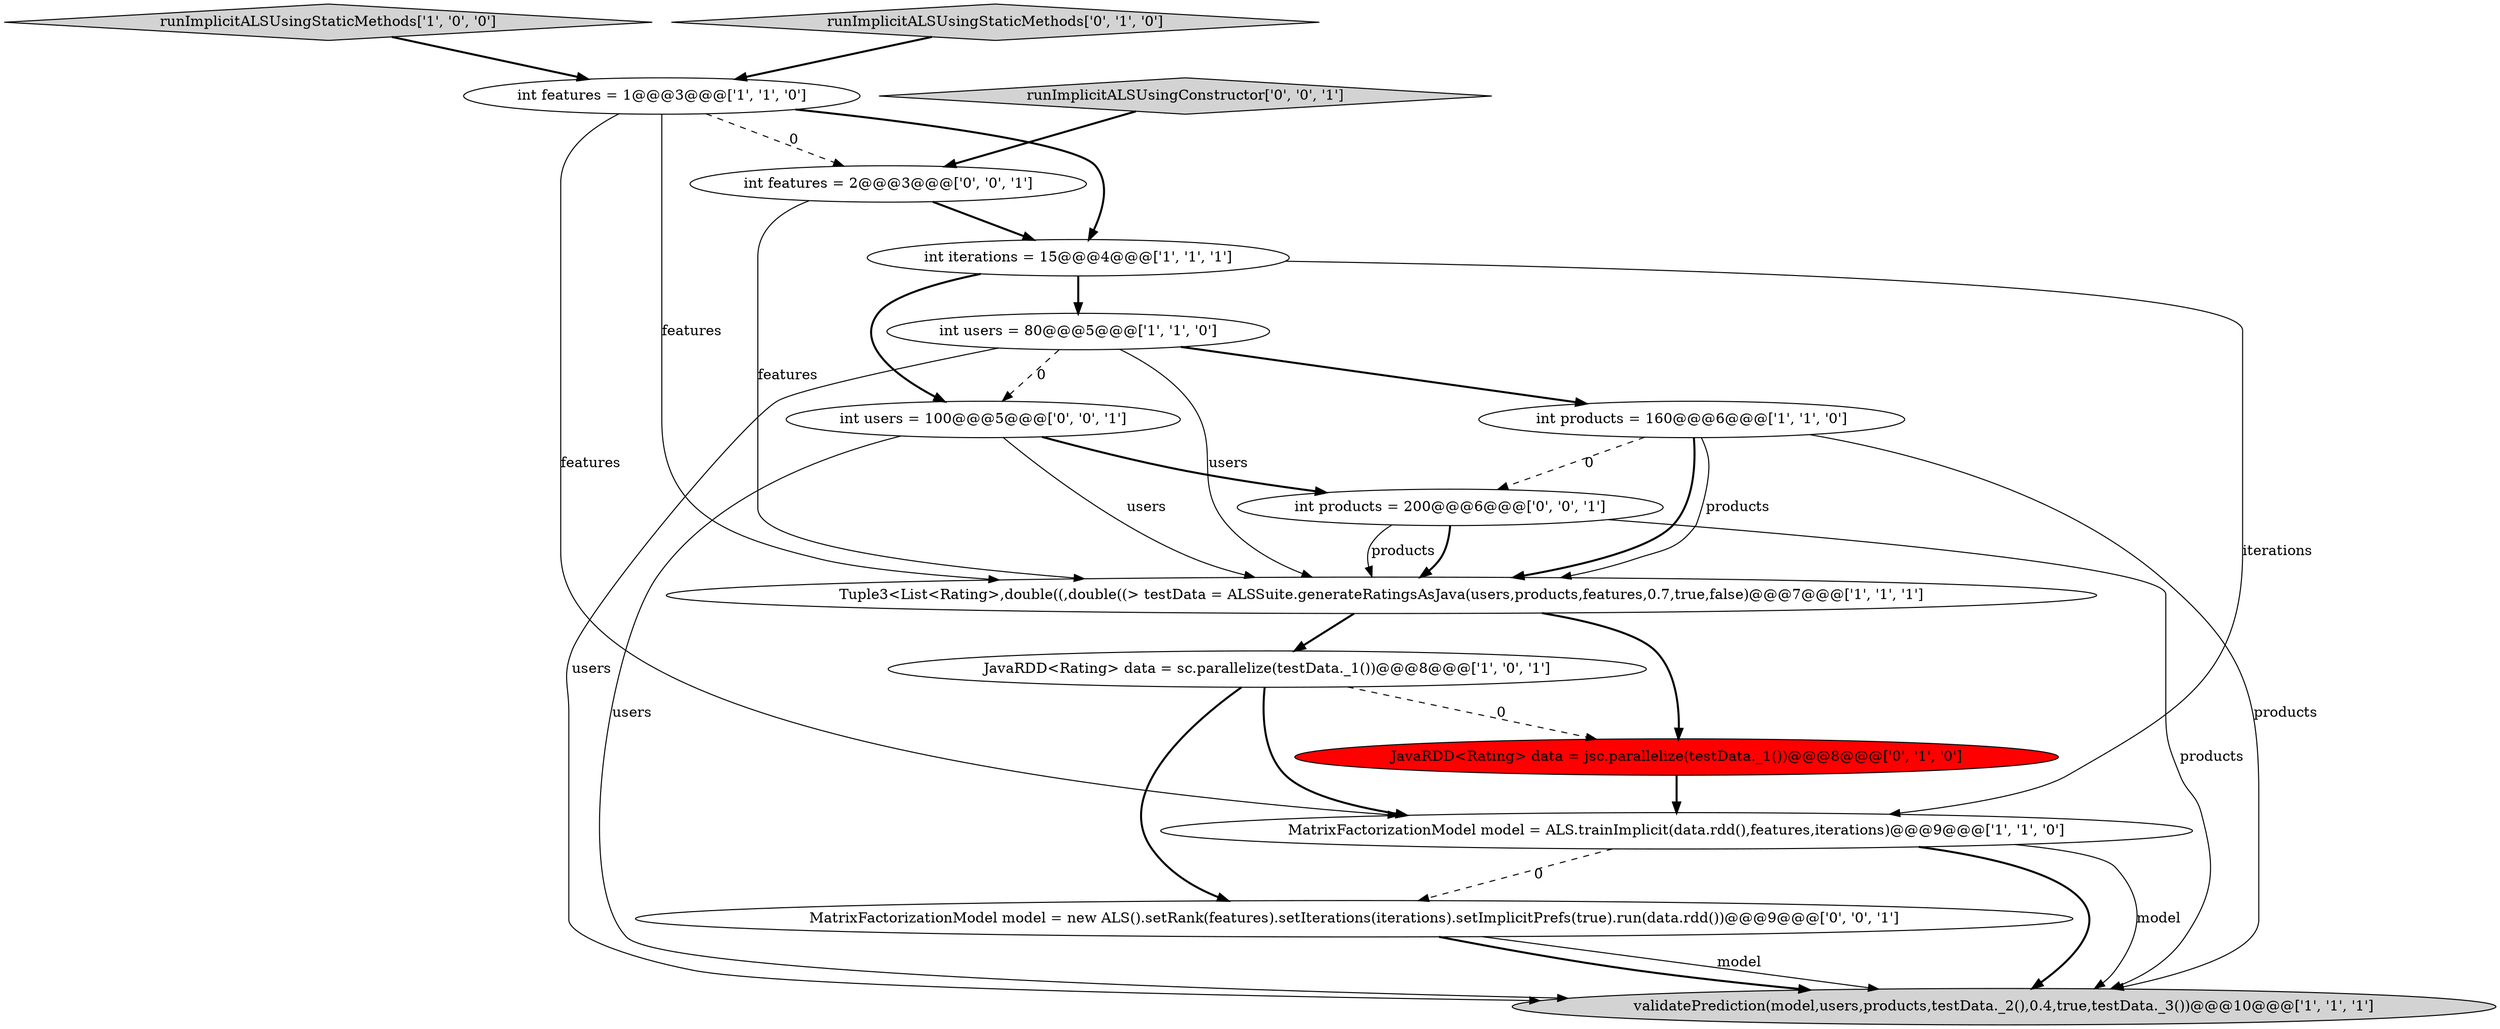 digraph {
4 [style = filled, label = "validatePrediction(model,users,products,testData._2(),0.4,true,testData._3())@@@10@@@['1', '1', '1']", fillcolor = lightgray, shape = ellipse image = "AAA0AAABBB1BBB"];
3 [style = filled, label = "int users = 80@@@5@@@['1', '1', '0']", fillcolor = white, shape = ellipse image = "AAA0AAABBB1BBB"];
14 [style = filled, label = "MatrixFactorizationModel model = new ALS().setRank(features).setIterations(iterations).setImplicitPrefs(true).run(data.rdd())@@@9@@@['0', '0', '1']", fillcolor = white, shape = ellipse image = "AAA0AAABBB3BBB"];
6 [style = filled, label = "runImplicitALSUsingStaticMethods['1', '0', '0']", fillcolor = lightgray, shape = diamond image = "AAA0AAABBB1BBB"];
13 [style = filled, label = "int users = 100@@@5@@@['0', '0', '1']", fillcolor = white, shape = ellipse image = "AAA0AAABBB3BBB"];
5 [style = filled, label = "int features = 1@@@3@@@['1', '1', '0']", fillcolor = white, shape = ellipse image = "AAA0AAABBB1BBB"];
15 [style = filled, label = "runImplicitALSUsingConstructor['0', '0', '1']", fillcolor = lightgray, shape = diamond image = "AAA0AAABBB3BBB"];
2 [style = filled, label = "int iterations = 15@@@4@@@['1', '1', '1']", fillcolor = white, shape = ellipse image = "AAA0AAABBB1BBB"];
9 [style = filled, label = "JavaRDD<Rating> data = jsc.parallelize(testData._1())@@@8@@@['0', '1', '0']", fillcolor = red, shape = ellipse image = "AAA1AAABBB2BBB"];
8 [style = filled, label = "JavaRDD<Rating> data = sc.parallelize(testData._1())@@@8@@@['1', '0', '1']", fillcolor = white, shape = ellipse image = "AAA0AAABBB1BBB"];
10 [style = filled, label = "runImplicitALSUsingStaticMethods['0', '1', '0']", fillcolor = lightgray, shape = diamond image = "AAA0AAABBB2BBB"];
0 [style = filled, label = "MatrixFactorizationModel model = ALS.trainImplicit(data.rdd(),features,iterations)@@@9@@@['1', '1', '0']", fillcolor = white, shape = ellipse image = "AAA0AAABBB1BBB"];
7 [style = filled, label = "Tuple3<List<Rating>,double((,double((> testData = ALSSuite.generateRatingsAsJava(users,products,features,0.7,true,false)@@@7@@@['1', '1', '1']", fillcolor = white, shape = ellipse image = "AAA0AAABBB1BBB"];
11 [style = filled, label = "int features = 2@@@3@@@['0', '0', '1']", fillcolor = white, shape = ellipse image = "AAA0AAABBB3BBB"];
12 [style = filled, label = "int products = 200@@@6@@@['0', '0', '1']", fillcolor = white, shape = ellipse image = "AAA0AAABBB3BBB"];
1 [style = filled, label = "int products = 160@@@6@@@['1', '1', '0']", fillcolor = white, shape = ellipse image = "AAA0AAABBB1BBB"];
5->0 [style = solid, label="features"];
9->0 [style = bold, label=""];
5->7 [style = solid, label="features"];
3->1 [style = bold, label=""];
14->4 [style = solid, label="model"];
13->7 [style = solid, label="users"];
2->3 [style = bold, label=""];
8->14 [style = bold, label=""];
3->7 [style = solid, label="users"];
7->8 [style = bold, label=""];
3->13 [style = dashed, label="0"];
1->7 [style = bold, label=""];
0->4 [style = solid, label="model"];
12->7 [style = bold, label=""];
11->2 [style = bold, label=""];
2->13 [style = bold, label=""];
8->0 [style = bold, label=""];
7->9 [style = bold, label=""];
8->9 [style = dashed, label="0"];
1->12 [style = dashed, label="0"];
0->14 [style = dashed, label="0"];
6->5 [style = bold, label=""];
5->2 [style = bold, label=""];
13->12 [style = bold, label=""];
10->5 [style = bold, label=""];
15->11 [style = bold, label=""];
2->0 [style = solid, label="iterations"];
5->11 [style = dashed, label="0"];
0->4 [style = bold, label=""];
12->4 [style = solid, label="products"];
13->4 [style = solid, label="users"];
1->7 [style = solid, label="products"];
3->4 [style = solid, label="users"];
12->7 [style = solid, label="products"];
11->7 [style = solid, label="features"];
14->4 [style = bold, label=""];
1->4 [style = solid, label="products"];
}
